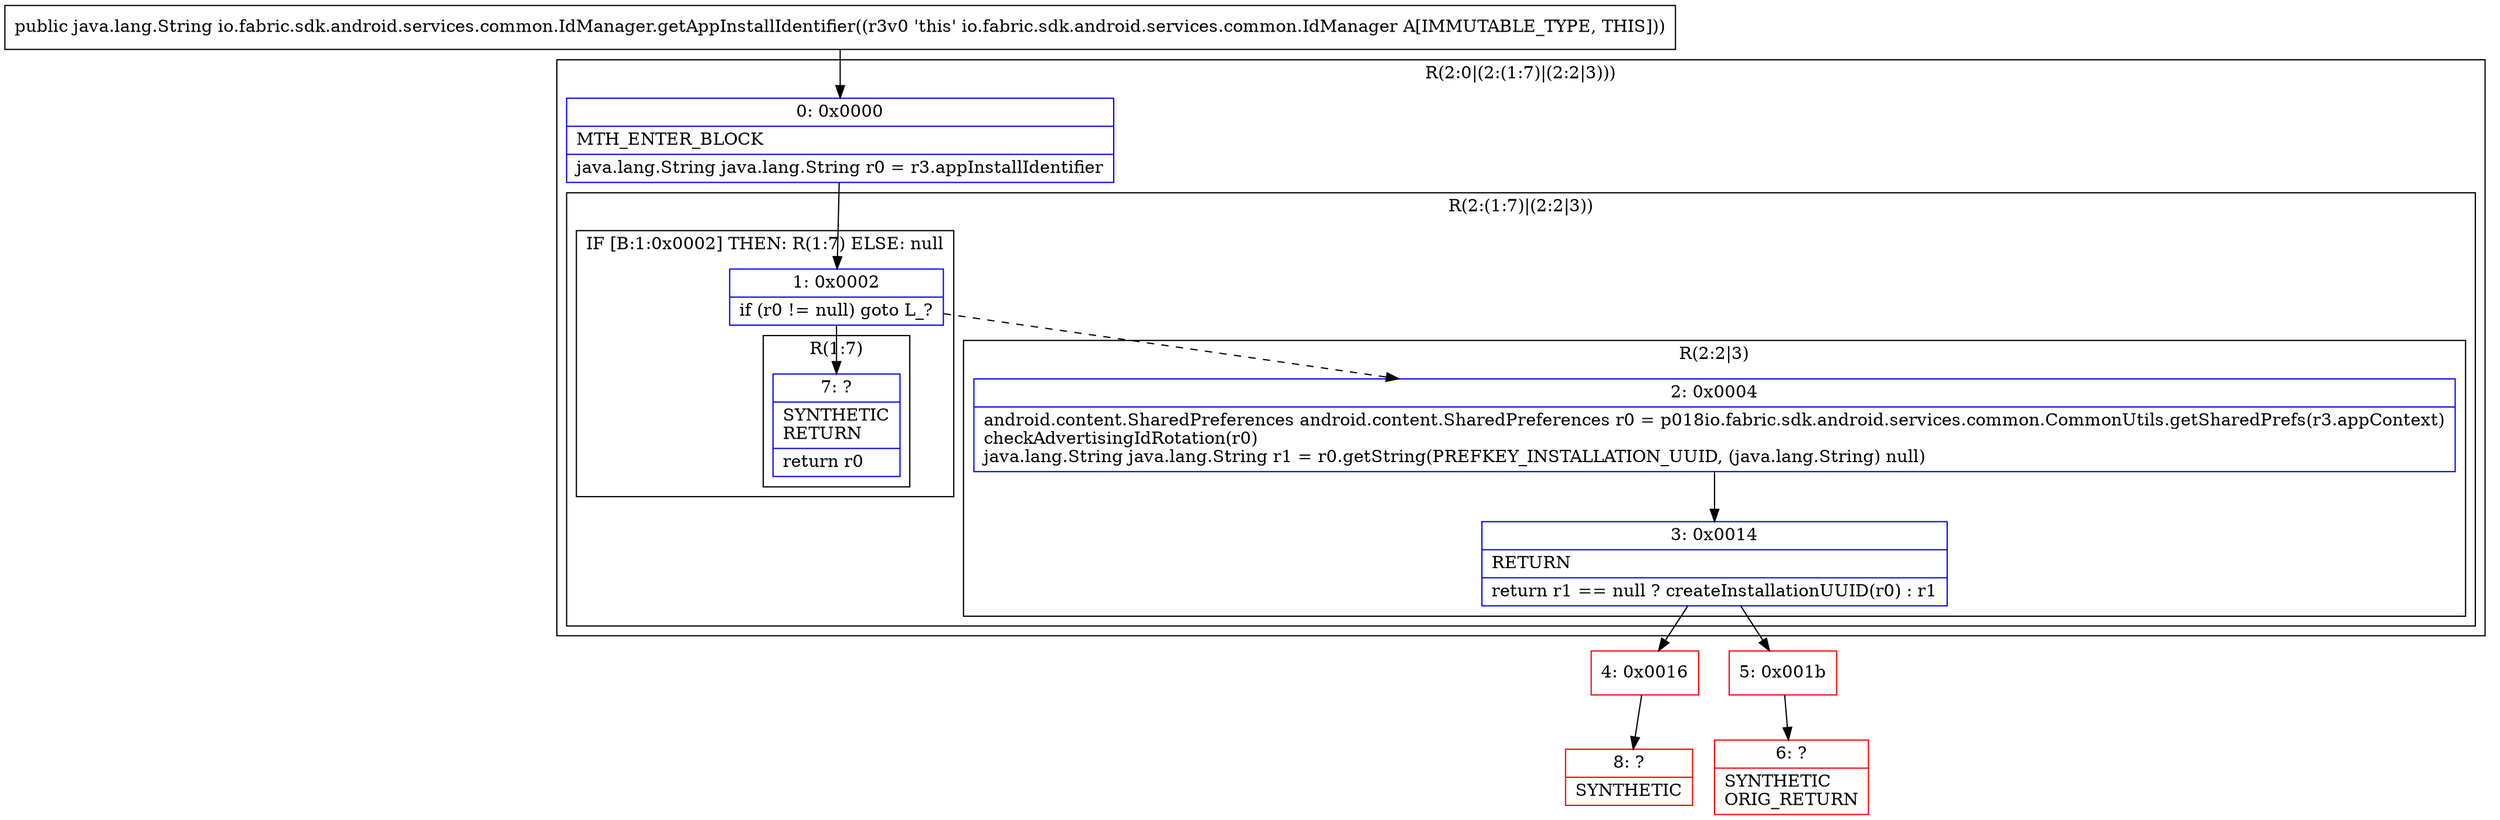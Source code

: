 digraph "CFG forio.fabric.sdk.android.services.common.IdManager.getAppInstallIdentifier()Ljava\/lang\/String;" {
subgraph cluster_Region_330327314 {
label = "R(2:0|(2:(1:7)|(2:2|3)))";
node [shape=record,color=blue];
Node_0 [shape=record,label="{0\:\ 0x0000|MTH_ENTER_BLOCK\l|java.lang.String java.lang.String r0 = r3.appInstallIdentifier\l}"];
subgraph cluster_Region_390348443 {
label = "R(2:(1:7)|(2:2|3))";
node [shape=record,color=blue];
subgraph cluster_IfRegion_1678159075 {
label = "IF [B:1:0x0002] THEN: R(1:7) ELSE: null";
node [shape=record,color=blue];
Node_1 [shape=record,label="{1\:\ 0x0002|if (r0 != null) goto L_?\l}"];
subgraph cluster_Region_860527792 {
label = "R(1:7)";
node [shape=record,color=blue];
Node_7 [shape=record,label="{7\:\ ?|SYNTHETIC\lRETURN\l|return r0\l}"];
}
}
subgraph cluster_Region_264510927 {
label = "R(2:2|3)";
node [shape=record,color=blue];
Node_2 [shape=record,label="{2\:\ 0x0004|android.content.SharedPreferences android.content.SharedPreferences r0 = p018io.fabric.sdk.android.services.common.CommonUtils.getSharedPrefs(r3.appContext)\lcheckAdvertisingIdRotation(r0)\ljava.lang.String java.lang.String r1 = r0.getString(PREFKEY_INSTALLATION_UUID, (java.lang.String) null)\l}"];
Node_3 [shape=record,label="{3\:\ 0x0014|RETURN\l|return r1 == null ? createInstallationUUID(r0) : r1\l}"];
}
}
}
Node_4 [shape=record,color=red,label="{4\:\ 0x0016}"];
Node_5 [shape=record,color=red,label="{5\:\ 0x001b}"];
Node_6 [shape=record,color=red,label="{6\:\ ?|SYNTHETIC\lORIG_RETURN\l}"];
Node_8 [shape=record,color=red,label="{8\:\ ?|SYNTHETIC\l}"];
MethodNode[shape=record,label="{public java.lang.String io.fabric.sdk.android.services.common.IdManager.getAppInstallIdentifier((r3v0 'this' io.fabric.sdk.android.services.common.IdManager A[IMMUTABLE_TYPE, THIS])) }"];
MethodNode -> Node_0;
Node_0 -> Node_1;
Node_1 -> Node_2[style=dashed];
Node_1 -> Node_7;
Node_2 -> Node_3;
Node_3 -> Node_4;
Node_3 -> Node_5;
Node_4 -> Node_8;
Node_5 -> Node_6;
}

